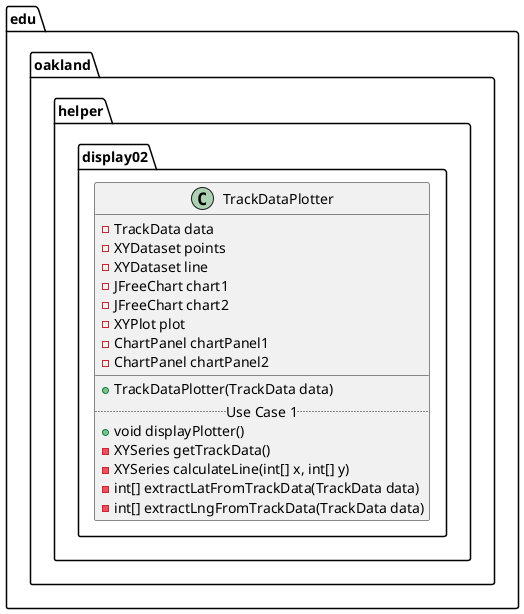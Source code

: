 @startuml TrackDataPlotter

package edu.oakland.helper.display02 {
    class TrackDataPlotter {
        - TrackData data
        - XYDataset points
        - XYDataset line
        - JFreeChart chart1
        - JFreeChart chart2
        - XYPlot plot
        - ChartPanel chartPanel1
        - ChartPanel chartPanel2
        __
        + TrackDataPlotter(TrackData data)
        .. Use Case 1 ..
        + void displayPlotter()
        - XYSeries getTrackData()
        - XYSeries calculateLine(int[] x, int[] y)
        - int[] extractLatFromTrackData(TrackData data)
        - int[] extractLngFromTrackData(TrackData data)
    }
}

@enduml
